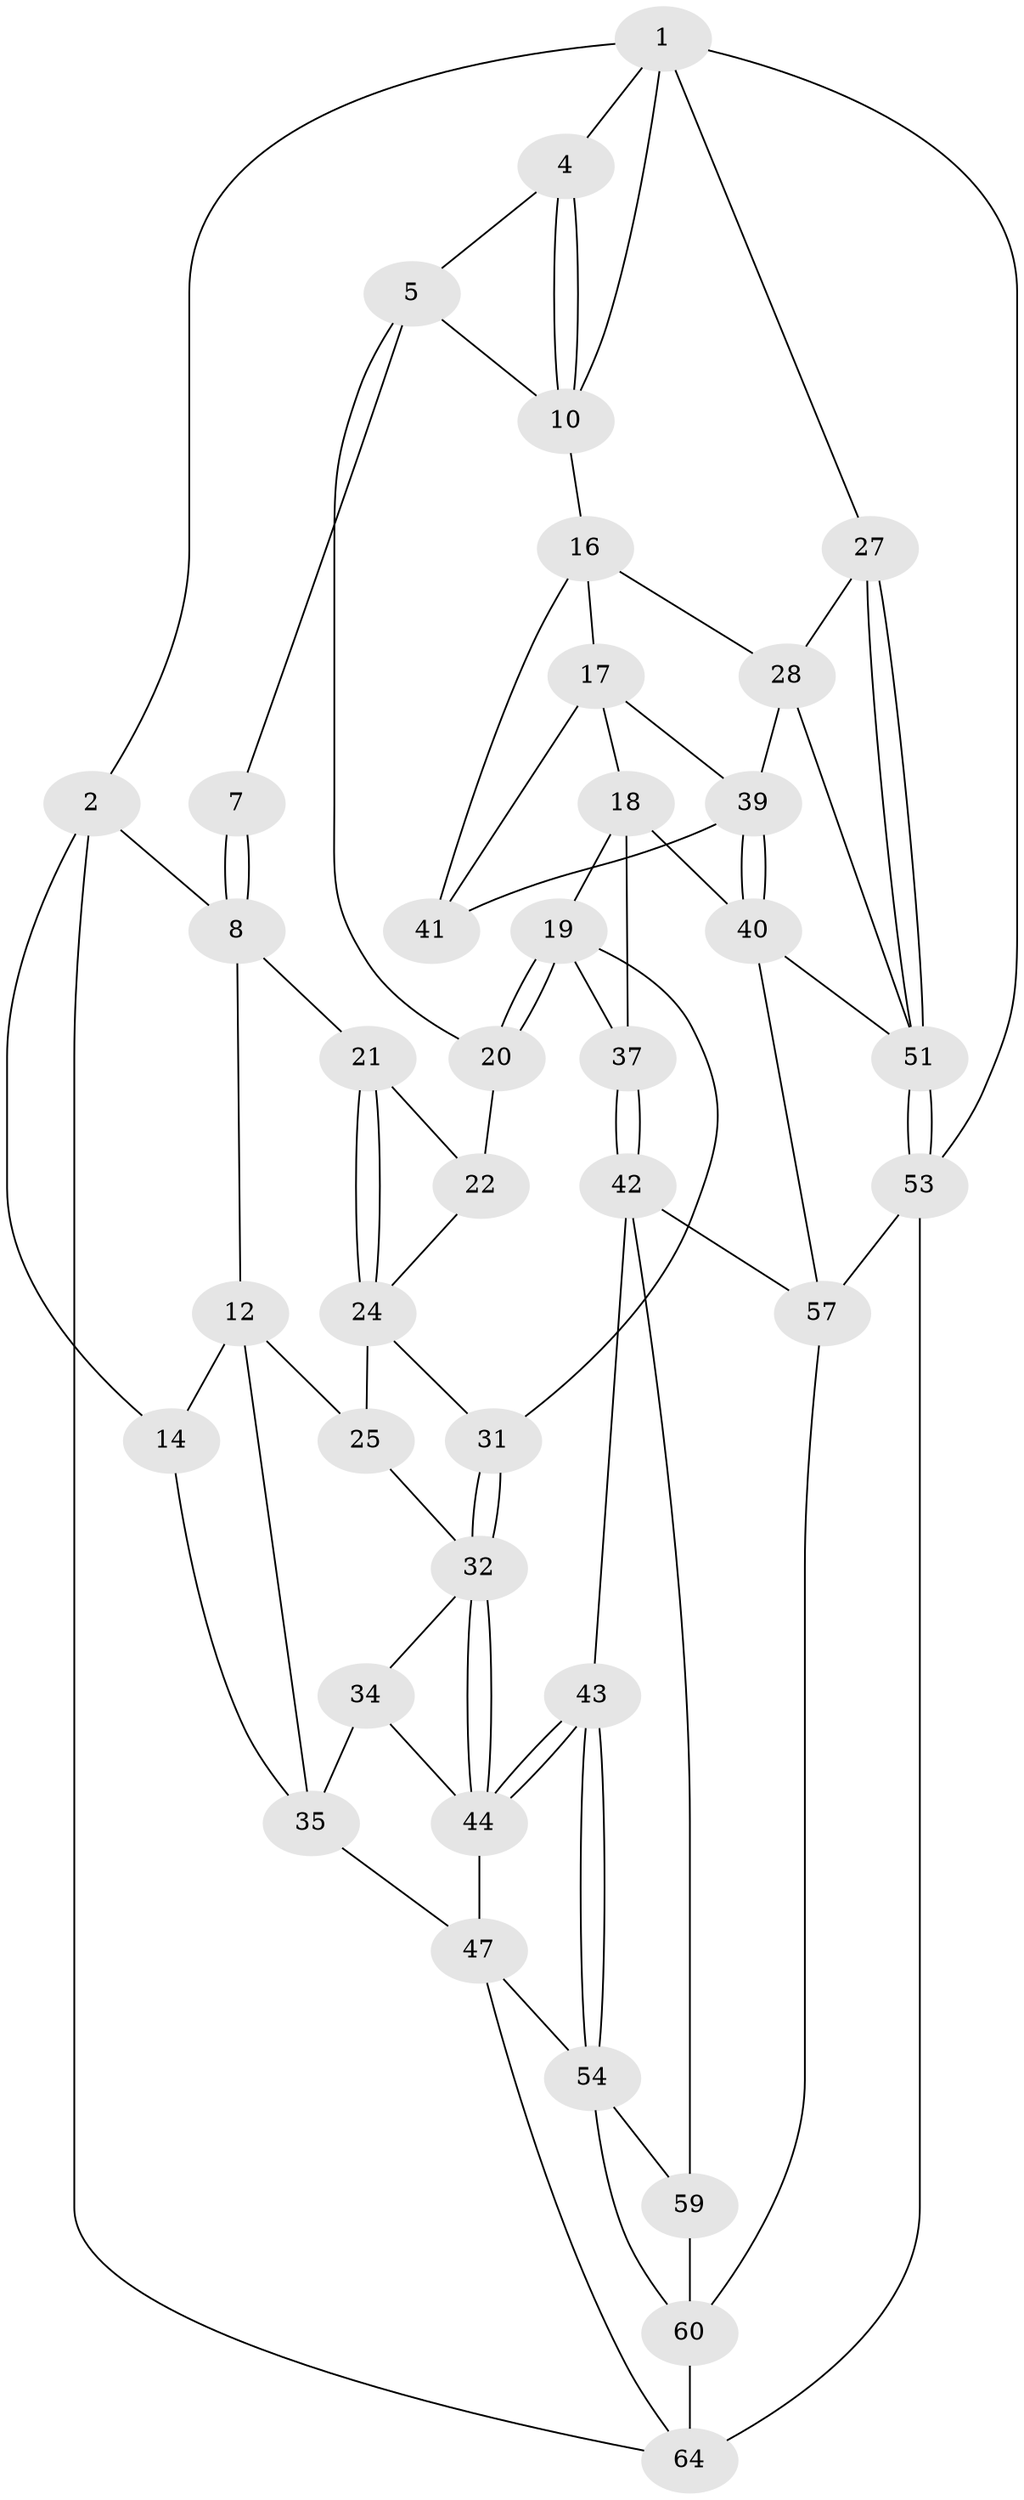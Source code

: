 // original degree distribution, {3: 0.046153846153846156, 5: 0.5076923076923077, 4: 0.23076923076923078, 6: 0.2153846153846154}
// Generated by graph-tools (version 1.1) at 2025/11/02/27/25 16:11:51]
// undirected, 39 vertices, 83 edges
graph export_dot {
graph [start="1"]
  node [color=gray90,style=filled];
  1 [pos="+0.6487858086665469+0",super="+9"];
  2 [pos="+0+0",super="+3"];
  4 [pos="+0.6397121384077977+0"];
  5 [pos="+0.574929025611258+0.060847885193554975",super="+6"];
  7 [pos="+0.4272144651295849+0.169927077593047"];
  8 [pos="+0.17864497279400518+0.08237818629253253",super="+11"];
  10 [pos="+0.9363122257457103+0.2516511467939393",super="+15"];
  12 [pos="+0+0.3260521387474765",super="+13"];
  14 [pos="+0+0.32274511806731143"];
  16 [pos="+0.750797979615574+0.4365407782858854",super="+29"];
  17 [pos="+0.569570589066481+0.43632405013606784",super="+38"];
  18 [pos="+0.552109440375894+0.42722000177460734",super="+36"];
  19 [pos="+0.544822724528906+0.4223870041877179",super="+30"];
  20 [pos="+0.47194591293500493+0.3508613270354414"];
  21 [pos="+0.16678235941659358+0.29089945094791714"];
  22 [pos="+0.2294545020067452+0.29052927763916014",super="+23"];
  24 [pos="+0.20782075373500758+0.44500350076392514",super="+26"];
  25 [pos="+0.17191006954515756+0.4717741696736537"];
  27 [pos="+1+0.44844626028682666"];
  28 [pos="+1+0.4510977065076831",super="+50"];
  31 [pos="+0.3263961312897636+0.48198190959787174"];
  32 [pos="+0.2818120228691806+0.6113085256344919",super="+33"];
  34 [pos="+0.11742718496193055+0.56869041002978"];
  35 [pos="+0.08241712482390982+0.5687069768975325",super="+45"];
  37 [pos="+0.43032762871358776+0.7048841403534543"];
  39 [pos="+0.5573257557850789+0.6533038146185062",super="+49"];
  40 [pos="+0.4745669003337432+0.7046754598561199",super="+56"];
  41 [pos="+0.7010189086923795+0.6119103999938805"];
  42 [pos="+0.40918273505256986+0.718053337980193",super="+58"];
  43 [pos="+0.3389446639604552+0.7353492660858414"];
  44 [pos="+0.29269923529921693+0.686938909856942",super="+46"];
  47 [pos="+0.01637984028513454+0.8460826372621841",super="+48"];
  51 [pos="+1+1",super="+52"];
  53 [pos="+1+1",super="+62"];
  54 [pos="+0.30808933656106935+0.7966664052968576",super="+55"];
  57 [pos="+0.5090308165358781+0.9439635201236348",super="+63"];
  59 [pos="+0.32858052237581725+0.867148714161055"];
  60 [pos="+0.3194734573347466+0.9198195682895184",super="+61"];
  64 [pos="+0+1",super="+65"];
  1 -- 2;
  1 -- 4;
  1 -- 10;
  1 -- 27;
  1 -- 53;
  2 -- 14;
  2 -- 64;
  2 -- 8;
  4 -- 5;
  4 -- 10;
  4 -- 10;
  5 -- 10;
  5 -- 20;
  5 -- 7;
  7 -- 8;
  7 -- 8;
  8 -- 12;
  8 -- 21;
  10 -- 16;
  12 -- 25;
  12 -- 35;
  12 -- 14;
  14 -- 35;
  16 -- 17;
  16 -- 41;
  16 -- 28;
  17 -- 18;
  17 -- 39;
  17 -- 41;
  18 -- 19;
  18 -- 40;
  18 -- 37;
  19 -- 20;
  19 -- 20;
  19 -- 37;
  19 -- 31;
  20 -- 22;
  21 -- 22;
  21 -- 24;
  21 -- 24;
  22 -- 24;
  24 -- 25;
  24 -- 31;
  25 -- 32;
  27 -- 28;
  27 -- 51;
  27 -- 51;
  28 -- 51;
  28 -- 39;
  31 -- 32;
  31 -- 32;
  32 -- 44;
  32 -- 44;
  32 -- 34;
  34 -- 35;
  34 -- 44;
  35 -- 47;
  37 -- 42;
  37 -- 42;
  39 -- 40;
  39 -- 40;
  39 -- 41;
  40 -- 57;
  40 -- 51;
  42 -- 43;
  42 -- 57;
  42 -- 59;
  43 -- 44;
  43 -- 44;
  43 -- 54;
  43 -- 54;
  44 -- 47;
  47 -- 64;
  47 -- 54;
  51 -- 53;
  51 -- 53;
  53 -- 64 [weight=2];
  53 -- 57;
  54 -- 59;
  54 -- 60;
  57 -- 60;
  59 -- 60;
  60 -- 64;
}
